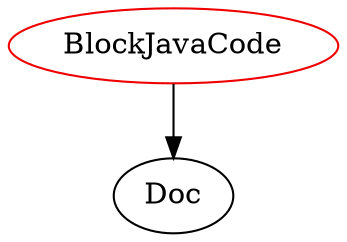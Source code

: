 digraph blockjavacode{
BlockJavaCode -> Doc;
BlockJavaCode	[shape=oval, color=red2, label="BlockJavaCode"];
}
